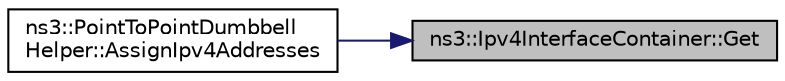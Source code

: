 digraph "ns3::Ipv4InterfaceContainer::Get"
{
 // LATEX_PDF_SIZE
  edge [fontname="Helvetica",fontsize="10",labelfontname="Helvetica",labelfontsize="10"];
  node [fontname="Helvetica",fontsize="10",shape=record];
  rankdir="RL";
  Node1 [label="ns3::Ipv4InterfaceContainer::Get",height=0.2,width=0.4,color="black", fillcolor="grey75", style="filled", fontcolor="black",tooltip="Get the std::pair of an Ptr<Ipv4> and interface stored at the location specified by the index."];
  Node1 -> Node2 [dir="back",color="midnightblue",fontsize="10",style="solid",fontname="Helvetica"];
  Node2 [label="ns3::PointToPointDumbbell\lHelper::AssignIpv4Addresses",height=0.2,width=0.4,color="black", fillcolor="white", style="filled",URL="$classns3_1_1_point_to_point_dumbbell_helper.html#a3a2e0460a83df9b826b4a4553db22984",tooltip=" "];
}
